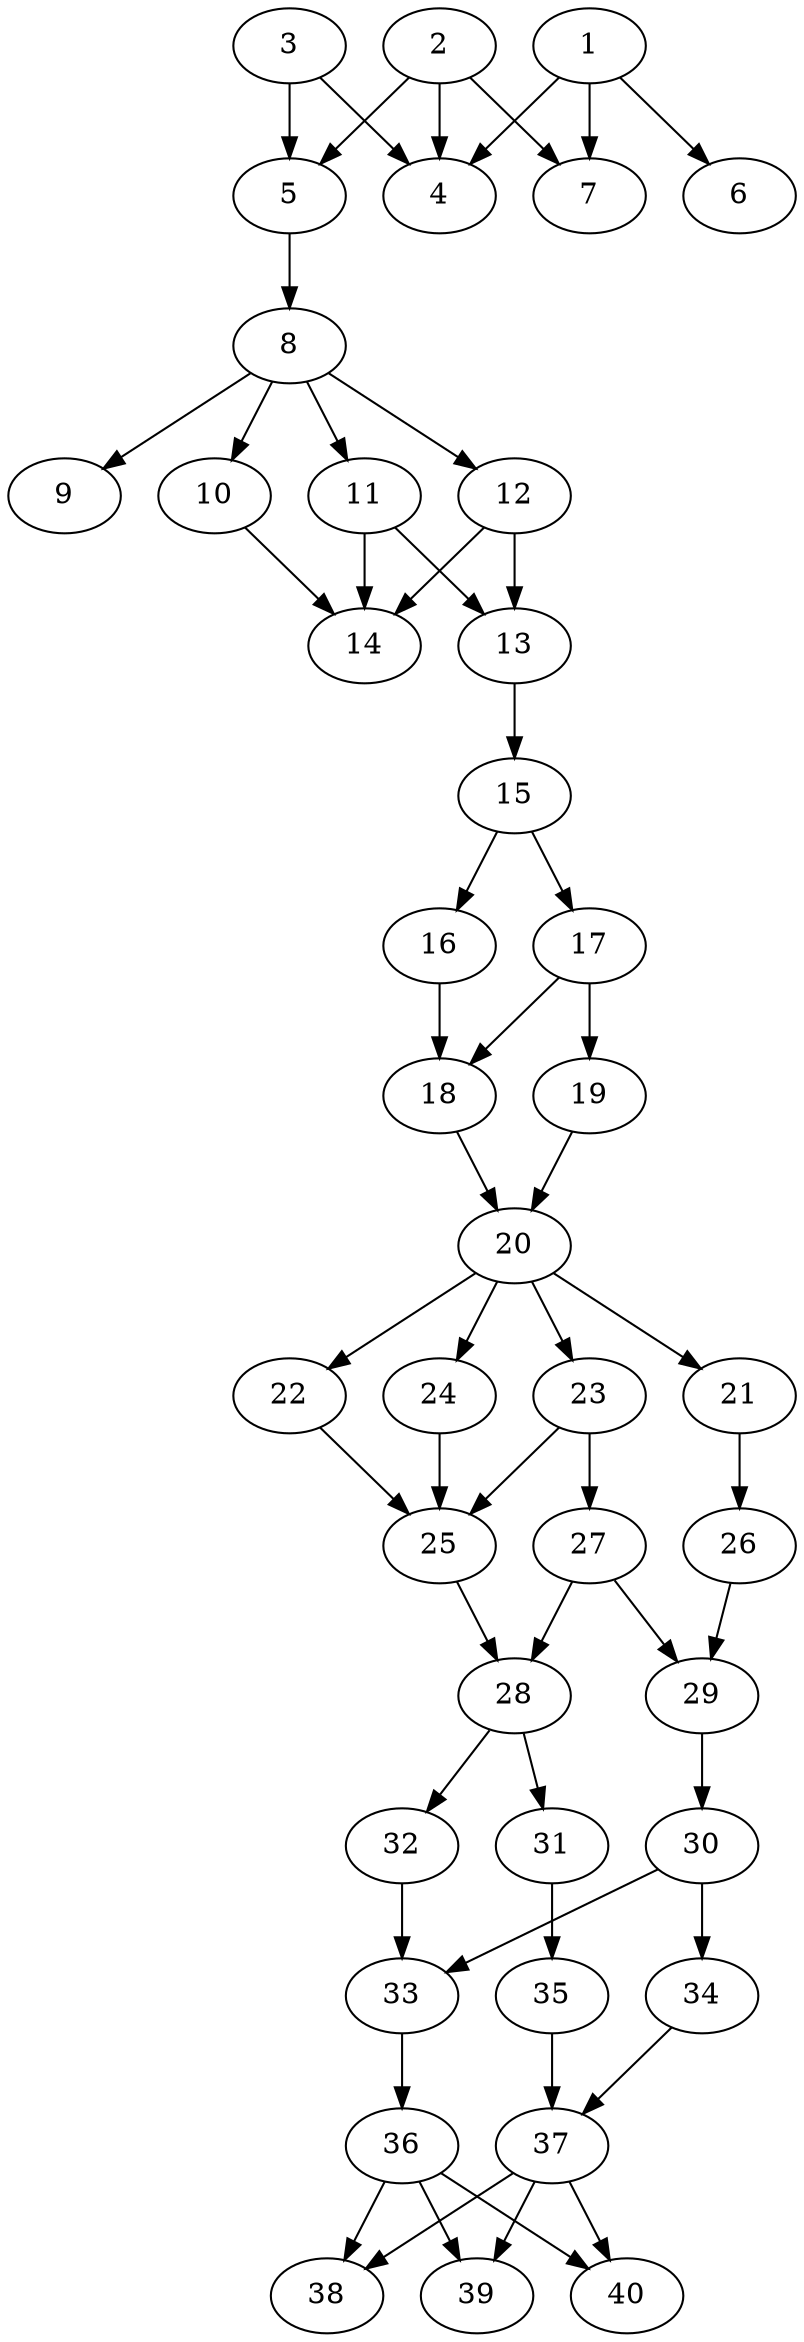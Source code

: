 // DAG automatically generated by daggen at Thu Oct  3 14:06:48 2019
// ./daggen --dot -n 40 --ccr 0.3 --fat 0.3 --regular 0.5 --density 0.7 --mindata 5242880 --maxdata 52428800 
digraph G {
  1 [size="71785813", alpha="0.09", expect_size="21535744"] 
  1 -> 4 [size ="21535744"]
  1 -> 6 [size ="21535744"]
  1 -> 7 [size ="21535744"]
  2 [size="143581867", alpha="0.03", expect_size="43074560"] 
  2 -> 4 [size ="43074560"]
  2 -> 5 [size ="43074560"]
  2 -> 7 [size ="43074560"]
  3 [size="126306987", alpha="0.11", expect_size="37892096"] 
  3 -> 4 [size ="37892096"]
  3 -> 5 [size ="37892096"]
  4 [size="34048000", alpha="0.11", expect_size="10214400"] 
  5 [size="107782827", alpha="0.09", expect_size="32334848"] 
  5 -> 8 [size ="32334848"]
  6 [size="45223253", alpha="0.10", expect_size="13566976"] 
  7 [size="37963093", alpha="0.13", expect_size="11388928"] 
  8 [size="104069120", alpha="0.14", expect_size="31220736"] 
  8 -> 9 [size ="31220736"]
  8 -> 10 [size ="31220736"]
  8 -> 11 [size ="31220736"]
  8 -> 12 [size ="31220736"]
  9 [size="96921600", alpha="0.19", expect_size="29076480"] 
  10 [size="69672960", alpha="0.06", expect_size="20901888"] 
  10 -> 14 [size ="20901888"]
  11 [size="60313600", alpha="0.11", expect_size="18094080"] 
  11 -> 13 [size ="18094080"]
  11 -> 14 [size ="18094080"]
  12 [size="132843520", alpha="0.11", expect_size="39853056"] 
  12 -> 13 [size ="39853056"]
  12 -> 14 [size ="39853056"]
  13 [size="159672320", alpha="0.18", expect_size="47901696"] 
  13 -> 15 [size ="47901696"]
  14 [size="89364480", alpha="0.09", expect_size="26809344"] 
  15 [size="21067093", alpha="0.04", expect_size="6320128"] 
  15 -> 16 [size ="6320128"]
  15 -> 17 [size ="6320128"]
  16 [size="92685653", alpha="0.19", expect_size="27805696"] 
  16 -> 18 [size ="27805696"]
  17 [size="169837227", alpha="0.03", expect_size="50951168"] 
  17 -> 18 [size ="50951168"]
  17 -> 19 [size ="50951168"]
  18 [size="114077013", alpha="0.15", expect_size="34223104"] 
  18 -> 20 [size ="34223104"]
  19 [size="68188160", alpha="0.00", expect_size="20456448"] 
  19 -> 20 [size ="20456448"]
  20 [size="63890773", alpha="0.18", expect_size="19167232"] 
  20 -> 21 [size ="19167232"]
  20 -> 22 [size ="19167232"]
  20 -> 23 [size ="19167232"]
  20 -> 24 [size ="19167232"]
  21 [size="112046080", alpha="0.03", expect_size="33613824"] 
  21 -> 26 [size ="33613824"]
  22 [size="40403627", alpha="0.03", expect_size="12121088"] 
  22 -> 25 [size ="12121088"]
  23 [size="125323947", alpha="0.18", expect_size="37597184"] 
  23 -> 25 [size ="37597184"]
  23 -> 27 [size ="37597184"]
  24 [size="108445013", alpha="0.15", expect_size="32533504"] 
  24 -> 25 [size ="32533504"]
  25 [size="22743040", alpha="0.03", expect_size="6822912"] 
  25 -> 28 [size ="6822912"]
  26 [size="56186880", alpha="0.15", expect_size="16856064"] 
  26 -> 29 [size ="16856064"]
  27 [size="45018453", alpha="0.09", expect_size="13505536"] 
  27 -> 28 [size ="13505536"]
  27 -> 29 [size ="13505536"]
  28 [size="66007040", alpha="0.14", expect_size="19802112"] 
  28 -> 31 [size ="19802112"]
  28 -> 32 [size ="19802112"]
  29 [size="25774080", alpha="0.10", expect_size="7732224"] 
  29 -> 30 [size ="7732224"]
  30 [size="25801387", alpha="0.12", expect_size="7740416"] 
  30 -> 33 [size ="7740416"]
  30 -> 34 [size ="7740416"]
  31 [size="166017707", alpha="0.19", expect_size="49805312"] 
  31 -> 35 [size ="49805312"]
  32 [size="28873387", alpha="0.01", expect_size="8662016"] 
  32 -> 33 [size ="8662016"]
  33 [size="55053653", alpha="0.02", expect_size="16516096"] 
  33 -> 36 [size ="16516096"]
  34 [size="38813013", alpha="0.11", expect_size="11643904"] 
  34 -> 37 [size ="11643904"]
  35 [size="154009600", alpha="0.01", expect_size="46202880"] 
  35 -> 37 [size ="46202880"]
  36 [size="19101013", alpha="0.01", expect_size="5730304"] 
  36 -> 38 [size ="5730304"]
  36 -> 39 [size ="5730304"]
  36 -> 40 [size ="5730304"]
  37 [size="133693440", alpha="0.19", expect_size="40108032"] 
  37 -> 38 [size ="40108032"]
  37 -> 39 [size ="40108032"]
  37 -> 40 [size ="40108032"]
  38 [size="46414507", alpha="0.10", expect_size="13924352"] 
  39 [size="158433280", alpha="0.08", expect_size="47529984"] 
  40 [size="77335893", alpha="0.11", expect_size="23200768"] 
}

